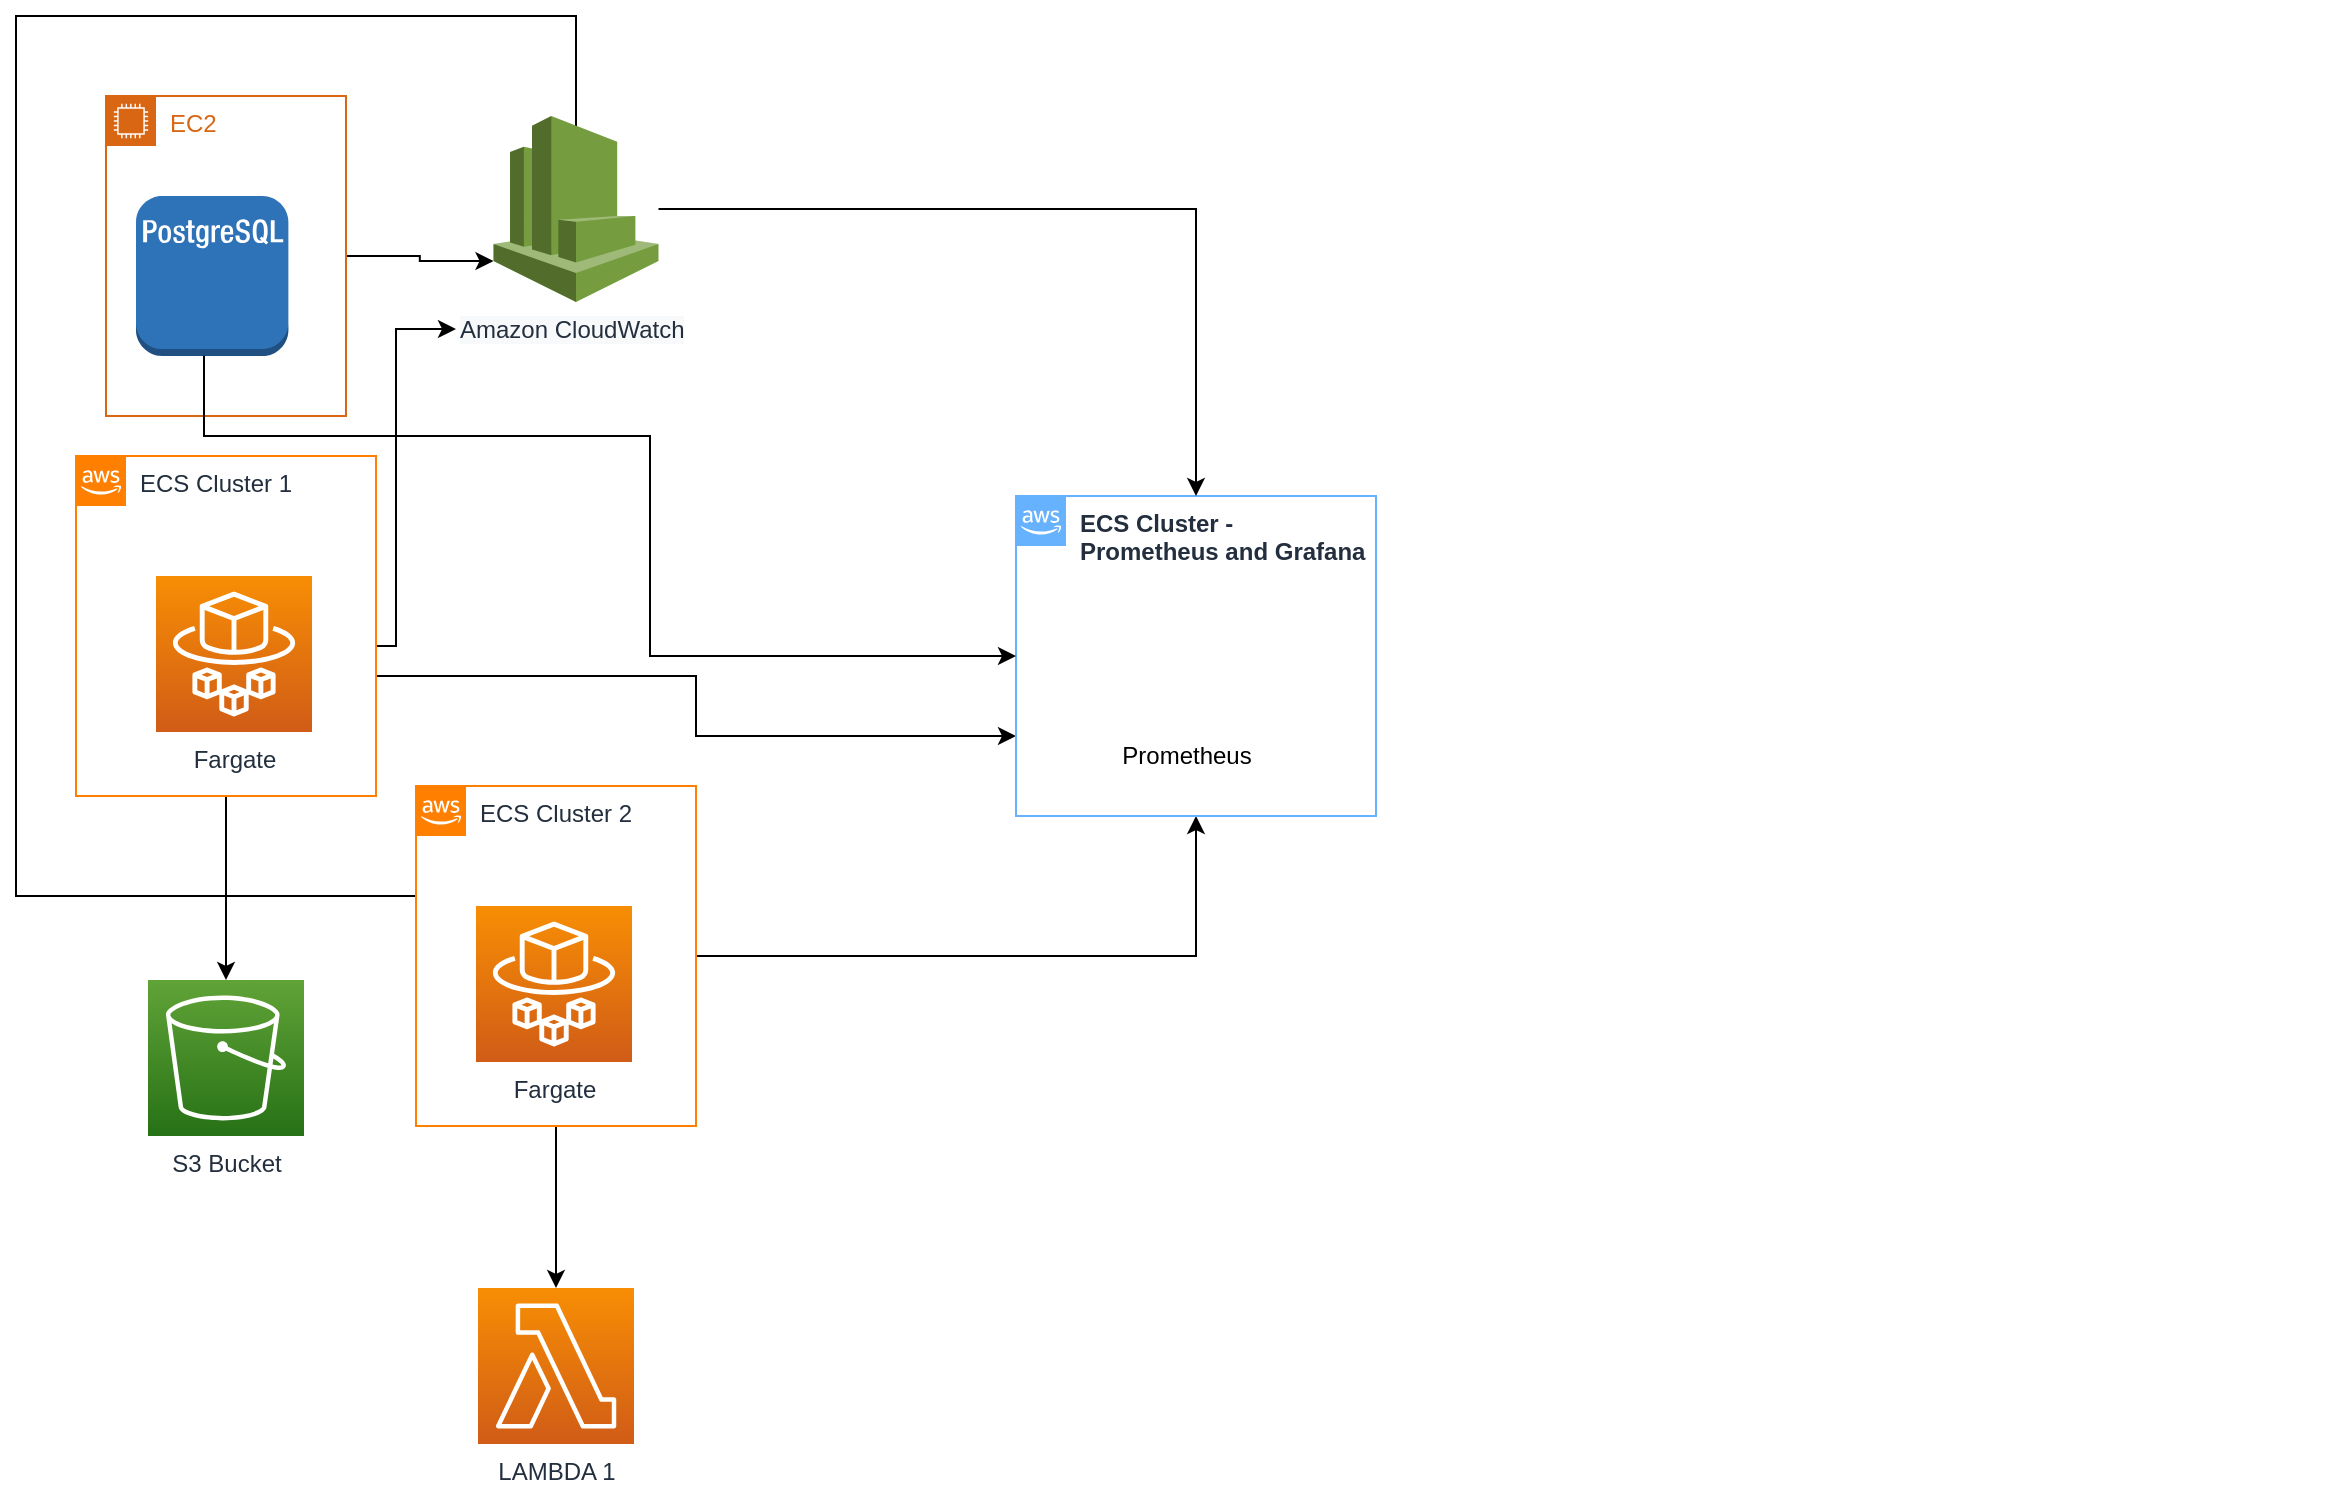 <mxfile version="20.3.0" type="github">
  <diagram id="8K-jhs-ddFAJDeDhg4IT" name="Page-1">
    <mxGraphModel dx="1662" dy="754" grid="1" gridSize="10" guides="1" tooltips="1" connect="1" arrows="1" fold="1" page="1" pageScale="1" pageWidth="1400" pageHeight="850" math="0" shadow="0">
      <root>
        <mxCell id="0" />
        <mxCell id="1" parent="0" />
        <mxCell id="TMFdOIJDFbBw9OrUmev--84" style="edgeStyle=orthogonalEdgeStyle;rounded=0;orthogonalLoop=1;jettySize=auto;html=1;entryX=0;entryY=0.78;entryDx=0;entryDy=0;entryPerimeter=0;" edge="1" parent="1" source="TMFdOIJDFbBw9OrUmev--6" target="TMFdOIJDFbBw9OrUmev--65">
          <mxGeometry relative="1" as="geometry" />
        </mxCell>
        <mxCell id="TMFdOIJDFbBw9OrUmev--6" value="EC2" style="points=[[0,0],[0.25,0],[0.5,0],[0.75,0],[1,0],[1,0.25],[1,0.5],[1,0.75],[1,1],[0.75,1],[0.5,1],[0.25,1],[0,1],[0,0.75],[0,0.5],[0,0.25]];outlineConnect=0;gradientColor=none;html=1;whiteSpace=wrap;fontSize=12;fontStyle=0;container=1;pointerEvents=0;collapsible=0;recursiveResize=0;shape=mxgraph.aws4.group;grIcon=mxgraph.aws4.group_ec2_instance_contents;strokeColor=#D86613;fillColor=none;verticalAlign=top;align=left;spacingLeft=30;fontColor=#D86613;dashed=0;" vertex="1" parent="1">
          <mxGeometry x="55" y="80" width="120" height="160" as="geometry" />
        </mxCell>
        <mxCell id="TMFdOIJDFbBw9OrUmev--94" value="" style="outlineConnect=0;dashed=0;verticalLabelPosition=bottom;verticalAlign=top;align=center;html=1;shape=mxgraph.aws3.postgre_sql_instance;fillColor=#2E73B8;gradientColor=none;" vertex="1" parent="TMFdOIJDFbBw9OrUmev--6">
          <mxGeometry x="15" y="50" width="76.19" height="80" as="geometry" />
        </mxCell>
        <mxCell id="TMFdOIJDFbBw9OrUmev--78" style="edgeStyle=orthogonalEdgeStyle;rounded=0;orthogonalLoop=1;jettySize=auto;html=1;entryX=0.5;entryY=0;entryDx=0;entryDy=0;entryPerimeter=0;" edge="1" parent="1" source="TMFdOIJDFbBw9OrUmev--20" target="TMFdOIJDFbBw9OrUmev--57">
          <mxGeometry relative="1" as="geometry" />
        </mxCell>
        <mxCell id="TMFdOIJDFbBw9OrUmev--86" style="edgeStyle=orthogonalEdgeStyle;rounded=0;orthogonalLoop=1;jettySize=auto;html=1;entryX=0;entryY=0.5;entryDx=0;entryDy=0;" edge="1" parent="1" source="TMFdOIJDFbBw9OrUmev--20" target="TMFdOIJDFbBw9OrUmev--66">
          <mxGeometry relative="1" as="geometry">
            <Array as="points">
              <mxPoint x="200" y="355" />
              <mxPoint x="200" y="197" />
            </Array>
          </mxGeometry>
        </mxCell>
        <mxCell id="TMFdOIJDFbBw9OrUmev--92" style="edgeStyle=orthogonalEdgeStyle;rounded=0;orthogonalLoop=1;jettySize=auto;html=1;entryX=0;entryY=0.75;entryDx=0;entryDy=0;" edge="1" parent="1" source="TMFdOIJDFbBw9OrUmev--20" target="TMFdOIJDFbBw9OrUmev--60">
          <mxGeometry relative="1" as="geometry">
            <Array as="points">
              <mxPoint x="350" y="370" />
              <mxPoint x="350" y="400" />
            </Array>
          </mxGeometry>
        </mxCell>
        <mxCell id="TMFdOIJDFbBw9OrUmev--20" value="&lt;div style=&quot;text-align: center;&quot;&gt;&lt;span style=&quot;background-color: initial;&quot;&gt;ECS Cluster 1&lt;/span&gt;&lt;/div&gt;" style="points=[[0,0],[0.25,0],[0.5,0],[0.75,0],[1,0],[1,0.25],[1,0.5],[1,0.75],[1,1],[0.75,1],[0.5,1],[0.25,1],[0,1],[0,0.75],[0,0.5],[0,0.25]];outlineConnect=0;gradientColor=none;html=1;whiteSpace=wrap;fontSize=12;fontStyle=0;container=1;pointerEvents=0;collapsible=0;recursiveResize=0;shape=mxgraph.aws4.group;grIcon=mxgraph.aws4.group_aws_cloud_alt;strokeColor=#FF8000;fillColor=none;verticalAlign=top;align=left;spacingLeft=30;fontColor=#232F3E;dashed=0;" vertex="1" parent="1">
          <mxGeometry x="40" y="260" width="150" height="170" as="geometry" />
        </mxCell>
        <mxCell id="TMFdOIJDFbBw9OrUmev--23" value="Fargate" style="sketch=0;points=[[0,0,0],[0.25,0,0],[0.5,0,0],[0.75,0,0],[1,0,0],[0,1,0],[0.25,1,0],[0.5,1,0],[0.75,1,0],[1,1,0],[0,0.25,0],[0,0.5,0],[0,0.75,0],[1,0.25,0],[1,0.5,0],[1,0.75,0]];outlineConnect=0;fontColor=#232F3E;gradientColor=#F78E04;gradientDirection=north;fillColor=#D05C17;strokeColor=#ffffff;dashed=0;verticalLabelPosition=bottom;verticalAlign=top;align=center;html=1;fontSize=12;fontStyle=0;aspect=fixed;shape=mxgraph.aws4.resourceIcon;resIcon=mxgraph.aws4.fargate;" vertex="1" parent="TMFdOIJDFbBw9OrUmev--20">
          <mxGeometry x="40" y="60" width="78" height="78" as="geometry" />
        </mxCell>
        <mxCell id="TMFdOIJDFbBw9OrUmev--33" value="LAMBDA 1" style="sketch=0;points=[[0,0,0],[0.25,0,0],[0.5,0,0],[0.75,0,0],[1,0,0],[0,1,0],[0.25,1,0],[0.5,1,0],[0.75,1,0],[1,1,0],[0,0.25,0],[0,0.5,0],[0,0.75,0],[1,0.25,0],[1,0.5,0],[1,0.75,0]];outlineConnect=0;fontColor=#232F3E;gradientColor=#F78E04;gradientDirection=north;fillColor=#D05C17;strokeColor=#ffffff;dashed=0;verticalLabelPosition=bottom;verticalAlign=top;align=center;html=1;fontSize=12;fontStyle=0;aspect=fixed;shape=mxgraph.aws4.resourceIcon;resIcon=mxgraph.aws4.lambda;" vertex="1" parent="1">
          <mxGeometry x="241" y="676" width="78" height="78" as="geometry" />
        </mxCell>
        <mxCell id="TMFdOIJDFbBw9OrUmev--41" value="" style="sketch=0;outlineConnect=0;fontColor=#232F3E;gradientColor=none;fillColor=default;strokeColor=none;dashed=0;verticalLabelPosition=bottom;verticalAlign=top;align=center;html=1;fontSize=12;fontStyle=0;aspect=fixed;pointerEvents=1;shape=mxgraph.aws4.ecs_service;" vertex="1" parent="1">
          <mxGeometry x="1148.75" y="521" width="16.25" height="20" as="geometry" />
        </mxCell>
        <mxCell id="TMFdOIJDFbBw9OrUmev--79" style="edgeStyle=orthogonalEdgeStyle;rounded=0;orthogonalLoop=1;jettySize=auto;html=1;exitX=0.5;exitY=1;exitDx=0;exitDy=0;entryX=0.5;entryY=0;entryDx=0;entryDy=0;entryPerimeter=0;" edge="1" parent="1" source="TMFdOIJDFbBw9OrUmev--49" target="TMFdOIJDFbBw9OrUmev--33">
          <mxGeometry relative="1" as="geometry" />
        </mxCell>
        <mxCell id="TMFdOIJDFbBw9OrUmev--85" style="edgeStyle=orthogonalEdgeStyle;rounded=0;orthogonalLoop=1;jettySize=auto;html=1;" edge="1" parent="1" source="TMFdOIJDFbBw9OrUmev--49" target="TMFdOIJDFbBw9OrUmev--66">
          <mxGeometry relative="1" as="geometry">
            <Array as="points">
              <mxPoint x="10" y="480" />
              <mxPoint x="10" y="40" />
              <mxPoint x="290" y="40" />
            </Array>
          </mxGeometry>
        </mxCell>
        <mxCell id="TMFdOIJDFbBw9OrUmev--93" style="edgeStyle=orthogonalEdgeStyle;rounded=0;orthogonalLoop=1;jettySize=auto;html=1;entryX=0.5;entryY=1;entryDx=0;entryDy=0;" edge="1" parent="1" source="TMFdOIJDFbBw9OrUmev--49" target="TMFdOIJDFbBw9OrUmev--60">
          <mxGeometry relative="1" as="geometry" />
        </mxCell>
        <mxCell id="TMFdOIJDFbBw9OrUmev--49" value="&lt;span style=&quot;text-align: center;&quot;&gt;ECS Cluster 2&lt;/span&gt;" style="points=[[0,0],[0.25,0],[0.5,0],[0.75,0],[1,0],[1,0.25],[1,0.5],[1,0.75],[1,1],[0.75,1],[0.5,1],[0.25,1],[0,1],[0,0.75],[0,0.5],[0,0.25]];outlineConnect=0;gradientColor=none;html=1;whiteSpace=wrap;fontSize=12;fontStyle=0;container=1;pointerEvents=0;collapsible=0;recursiveResize=0;shape=mxgraph.aws4.group;grIcon=mxgraph.aws4.group_aws_cloud_alt;strokeColor=#FF8000;fillColor=none;verticalAlign=top;align=left;spacingLeft=30;fontColor=#232F3E;dashed=0;" vertex="1" parent="1">
          <mxGeometry x="210" y="425" width="140" height="170" as="geometry" />
        </mxCell>
        <mxCell id="TMFdOIJDFbBw9OrUmev--50" value="Fargate" style="sketch=0;points=[[0,0,0],[0.25,0,0],[0.5,0,0],[0.75,0,0],[1,0,0],[0,1,0],[0.25,1,0],[0.5,1,0],[0.75,1,0],[1,1,0],[0,0.25,0],[0,0.5,0],[0,0.75,0],[1,0.25,0],[1,0.5,0],[1,0.75,0]];outlineConnect=0;fontColor=#232F3E;gradientColor=#F78E04;gradientDirection=north;fillColor=#D05C17;strokeColor=#ffffff;dashed=0;verticalLabelPosition=bottom;verticalAlign=top;align=center;html=1;fontSize=12;fontStyle=0;aspect=fixed;shape=mxgraph.aws4.resourceIcon;resIcon=mxgraph.aws4.fargate;" vertex="1" parent="TMFdOIJDFbBw9OrUmev--49">
          <mxGeometry x="30" y="60" width="78" height="78" as="geometry" />
        </mxCell>
        <mxCell id="TMFdOIJDFbBw9OrUmev--57" value="S3 Bucket" style="sketch=0;points=[[0,0,0],[0.25,0,0],[0.5,0,0],[0.75,0,0],[1,0,0],[0,1,0],[0.25,1,0],[0.5,1,0],[0.75,1,0],[1,1,0],[0,0.25,0],[0,0.5,0],[0,0.75,0],[1,0.25,0],[1,0.5,0],[1,0.75,0]];outlineConnect=0;fontColor=#232F3E;gradientColor=#60A337;gradientDirection=north;fillColor=#277116;strokeColor=#ffffff;dashed=0;verticalLabelPosition=bottom;verticalAlign=top;align=center;html=1;fontSize=12;fontStyle=0;aspect=fixed;shape=mxgraph.aws4.resourceIcon;resIcon=mxgraph.aws4.s3;" vertex="1" parent="1">
          <mxGeometry x="76" y="522" width="78" height="78" as="geometry" />
        </mxCell>
        <mxCell id="TMFdOIJDFbBw9OrUmev--60" value="&lt;span style=&quot;text-align: center;&quot;&gt;&lt;b&gt;ECS Cluster - Prometheus and Grafana&lt;/b&gt;&lt;/span&gt;" style="points=[[0,0],[0.25,0],[0.5,0],[0.75,0],[1,0],[1,0.25],[1,0.5],[1,0.75],[1,1],[0.75,1],[0.5,1],[0.25,1],[0,1],[0,0.75],[0,0.5],[0,0.25]];outlineConnect=0;gradientColor=none;html=1;whiteSpace=wrap;fontSize=12;fontStyle=0;container=1;pointerEvents=0;collapsible=0;recursiveResize=0;shape=mxgraph.aws4.group;grIcon=mxgraph.aws4.group_aws_cloud_alt;strokeColor=#66B2FF;fillColor=none;verticalAlign=top;align=left;spacingLeft=30;fontColor=#232F3E;dashed=0;" vertex="1" parent="1">
          <mxGeometry x="510" y="280" width="180" height="160" as="geometry" />
        </mxCell>
        <mxCell id="TMFdOIJDFbBw9OrUmev--61" value="" style="sketch=0;outlineConnect=0;fontColor=#232F3E;gradientColor=none;fillColor=#FFFFFF;strokeColor=none;dashed=0;verticalLabelPosition=bottom;verticalAlign=top;align=center;html=1;fontSize=12;fontStyle=0;aspect=fixed;pointerEvents=1;shape=mxgraph.aws4.ecs_service;" vertex="1" parent="TMFdOIJDFbBw9OrUmev--60">
          <mxGeometry x="152.75" y="108" width="16.25" height="20" as="geometry" />
        </mxCell>
        <mxCell id="TMFdOIJDFbBw9OrUmev--89" value="" style="group" vertex="1" connectable="0" parent="TMFdOIJDFbBw9OrUmev--60">
          <mxGeometry x="40.34" y="45" width="90" height="100" as="geometry" />
        </mxCell>
        <mxCell id="TMFdOIJDFbBw9OrUmev--87" value="" style="shape=image;verticalLabelPosition=bottom;labelBackgroundColor=default;verticalAlign=top;aspect=fixed;imageAspect=0;image=https://upload.wikimedia.org/wikipedia/commons/thumb/3/38/Prometheus_software_logo.svg/2066px-Prometheus_software_logo.svg.png;" vertex="1" parent="TMFdOIJDFbBw9OrUmev--89">
          <mxGeometry x="9.66" width="70.68" height="70" as="geometry" />
        </mxCell>
        <mxCell id="TMFdOIJDFbBw9OrUmev--88" value="Prometheus" style="text;html=1;align=center;verticalAlign=middle;resizable=0;points=[];autosize=1;strokeColor=none;fillColor=none;" vertex="1" parent="TMFdOIJDFbBw9OrUmev--89">
          <mxGeometry y="70" width="90" height="30" as="geometry" />
        </mxCell>
        <mxCell id="TMFdOIJDFbBw9OrUmev--64" value="" style="group" vertex="1" connectable="0" parent="1">
          <mxGeometry x="230" y="90" width="120" height="120" as="geometry" />
        </mxCell>
        <mxCell id="TMFdOIJDFbBw9OrUmev--65" value="" style="outlineConnect=0;dashed=0;verticalLabelPosition=bottom;verticalAlign=top;align=center;html=1;shape=mxgraph.aws3.cloudwatch;fillColor=#759C3E;gradientColor=none;" vertex="1" parent="TMFdOIJDFbBw9OrUmev--64">
          <mxGeometry x="18.75" width="82.5" height="93" as="geometry" />
        </mxCell>
        <mxCell id="TMFdOIJDFbBw9OrUmev--66" value="&lt;span style=&quot;color: rgb(35, 47, 62); font-family: Helvetica; font-size: 12px; font-style: normal; font-variant-ligatures: normal; font-variant-caps: normal; font-weight: 400; letter-spacing: normal; orphans: 2; text-align: center; text-indent: 0px; text-transform: none; widows: 2; word-spacing: 0px; -webkit-text-stroke-width: 0px; background-color: rgb(248, 249, 250); text-decoration-thickness: initial; text-decoration-style: initial; text-decoration-color: initial; float: none; display: inline !important;&quot;&gt;Amazon CloudWatch&lt;/span&gt;" style="text;whiteSpace=wrap;html=1;" vertex="1" parent="TMFdOIJDFbBw9OrUmev--64">
          <mxGeometry y="93" width="120" height="27" as="geometry" />
        </mxCell>
        <mxCell id="TMFdOIJDFbBw9OrUmev--90" style="edgeStyle=orthogonalEdgeStyle;rounded=0;orthogonalLoop=1;jettySize=auto;html=1;" edge="1" parent="1" source="TMFdOIJDFbBw9OrUmev--65" target="TMFdOIJDFbBw9OrUmev--60">
          <mxGeometry relative="1" as="geometry" />
        </mxCell>
        <mxCell id="TMFdOIJDFbBw9OrUmev--91" style="edgeStyle=orthogonalEdgeStyle;rounded=0;orthogonalLoop=1;jettySize=auto;html=1;entryX=0;entryY=0.5;entryDx=0;entryDy=0;" edge="1" parent="1" target="TMFdOIJDFbBw9OrUmev--60">
          <mxGeometry relative="1" as="geometry">
            <mxPoint x="104" y="209.902" as="sourcePoint" />
            <Array as="points">
              <mxPoint x="104" y="250" />
              <mxPoint x="327" y="250" />
              <mxPoint x="327" y="360" />
            </Array>
          </mxGeometry>
        </mxCell>
      </root>
    </mxGraphModel>
  </diagram>
</mxfile>
